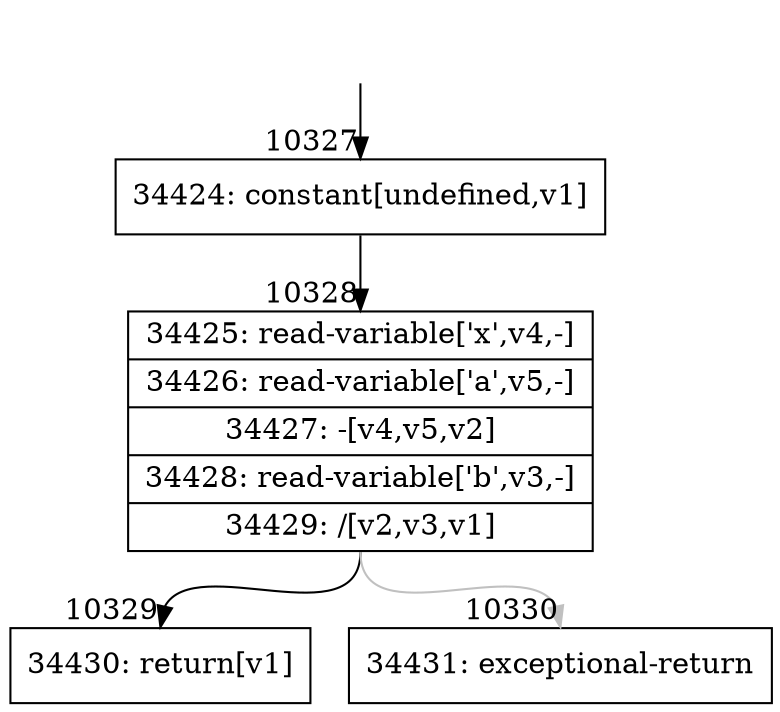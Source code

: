 digraph {
rankdir="TD"
BB_entry947[shape=none,label=""];
BB_entry947 -> BB10327 [tailport=s, headport=n, headlabel="    10327"]
BB10327 [shape=record label="{34424: constant[undefined,v1]}" ] 
BB10327 -> BB10328 [tailport=s, headport=n, headlabel="      10328"]
BB10328 [shape=record label="{34425: read-variable['x',v4,-]|34426: read-variable['a',v5,-]|34427: -[v4,v5,v2]|34428: read-variable['b',v3,-]|34429: /[v2,v3,v1]}" ] 
BB10328 -> BB10329 [tailport=s, headport=n, headlabel="      10329"]
BB10328 -> BB10330 [tailport=s, headport=n, color=gray, headlabel="      10330"]
BB10329 [shape=record label="{34430: return[v1]}" ] 
BB10330 [shape=record label="{34431: exceptional-return}" ] 
//#$~ 6044
}
